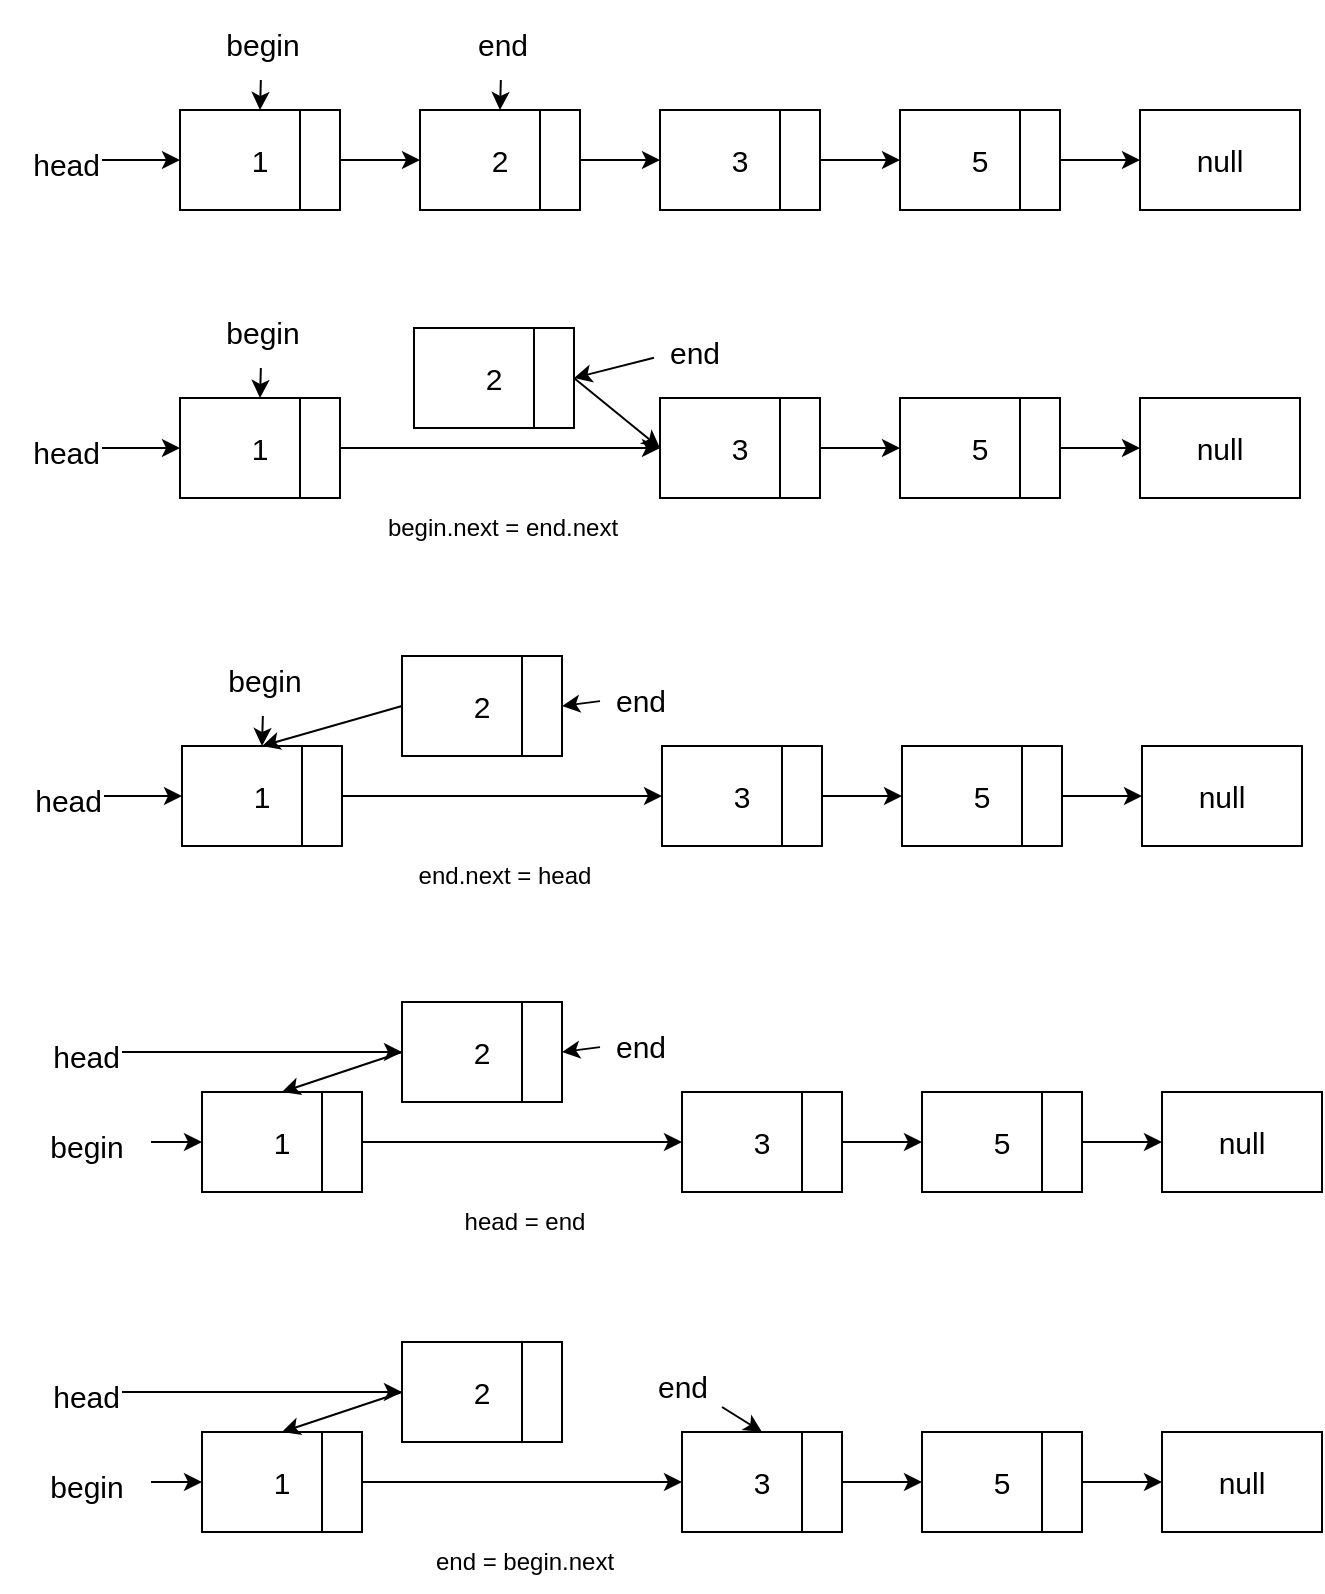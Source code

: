 <mxfile>
    <diagram id="wkf0cXrrHEmZgcqCS4pQ" name="第 1 页">
        <mxGraphModel dx="1847" dy="1961" grid="1" gridSize="10" guides="1" tooltips="1" connect="1" arrows="1" fold="1" page="1" pageScale="1" pageWidth="827" pageHeight="1169" math="0" shadow="0">
            <root>
                <mxCell id="0"/>
                <mxCell id="1" parent="0"/>
                <mxCell id="2" value="" style="edgeStyle=none;html=1;fontSize=8;" parent="1" source="3" target="5" edge="1">
                    <mxGeometry relative="1" as="geometry"/>
                </mxCell>
                <mxCell id="3" value="&lt;font style=&quot;font-size: 15px;&quot;&gt;1&lt;/font&gt;" style="shape=internalStorage;whiteSpace=wrap;html=1;backgroundOutline=1;strokeColor=default;fontSize=8;dx=60;dy=0;" parent="1" vertex="1">
                    <mxGeometry x="-670" y="-9" width="80" height="50" as="geometry"/>
                </mxCell>
                <mxCell id="4" value="" style="edgeStyle=none;html=1;fontSize=8;" parent="1" source="5" target="7" edge="1">
                    <mxGeometry relative="1" as="geometry"/>
                </mxCell>
                <mxCell id="5" value="&lt;font style=&quot;font-size: 15px;&quot;&gt;2&lt;/font&gt;" style="shape=internalStorage;whiteSpace=wrap;html=1;backgroundOutline=1;strokeColor=default;fontSize=8;dx=60;dy=0;" parent="1" vertex="1">
                    <mxGeometry x="-550" y="-9" width="80" height="50" as="geometry"/>
                </mxCell>
                <mxCell id="6" value="" style="edgeStyle=none;html=1;fontSize=15;" parent="1" source="7" target="9" edge="1">
                    <mxGeometry relative="1" as="geometry"/>
                </mxCell>
                <mxCell id="7" value="&lt;font style=&quot;font-size: 15px;&quot;&gt;3&lt;/font&gt;" style="shape=internalStorage;whiteSpace=wrap;html=1;backgroundOutline=1;strokeColor=default;fontSize=8;dx=60;dy=0;" parent="1" vertex="1">
                    <mxGeometry x="-430" y="-9" width="80" height="50" as="geometry"/>
                </mxCell>
                <mxCell id="8" value="" style="edgeStyle=none;html=1;fontSize=15;" parent="1" source="9" target="10" edge="1">
                    <mxGeometry relative="1" as="geometry"/>
                </mxCell>
                <mxCell id="9" value="&lt;font style=&quot;font-size: 15px;&quot;&gt;5&lt;/font&gt;" style="shape=internalStorage;whiteSpace=wrap;html=1;backgroundOutline=1;strokeColor=default;fontSize=8;dx=60;dy=0;" parent="1" vertex="1">
                    <mxGeometry x="-310" y="-9" width="80" height="50" as="geometry"/>
                </mxCell>
                <mxCell id="10" value="&lt;font style=&quot;font-size: 15px;&quot;&gt;null&lt;/font&gt;" style="shape=internalStorage;whiteSpace=wrap;html=1;backgroundOutline=1;strokeColor=default;fontSize=8;dx=80;dy=0;" parent="1" vertex="1">
                    <mxGeometry x="-190" y="-9" width="80" height="50" as="geometry"/>
                </mxCell>
                <mxCell id="12" value="" style="edgeStyle=none;html=1;fontSize=15;" parent="1" source="13" target="3" edge="1">
                    <mxGeometry relative="1" as="geometry"/>
                </mxCell>
                <mxCell id="13" value="&lt;font style=&quot;font-size: 15px; font-weight: normal;&quot;&gt;head&lt;/font&gt;" style="text;strokeColor=none;fillColor=none;html=1;fontSize=24;fontStyle=1;verticalAlign=middle;align=right;" parent="1" vertex="1">
                    <mxGeometry x="-760" y="-4" width="51" height="40" as="geometry"/>
                </mxCell>
                <mxCell id="86" value="" style="edgeStyle=none;html=1;entryX=0.5;entryY=0;entryDx=0;entryDy=0;" edge="1" parent="1" source="85" target="3">
                    <mxGeometry relative="1" as="geometry"/>
                </mxCell>
                <mxCell id="85" value="&lt;font style=&quot;font-size: 15px; font-weight: normal;&quot;&gt;begin&lt;/font&gt;" style="text;strokeColor=none;fillColor=none;html=1;fontSize=24;fontStyle=1;verticalAlign=middle;align=center;" vertex="1" parent="1">
                    <mxGeometry x="-679" y="-64" width="100" height="40" as="geometry"/>
                </mxCell>
                <mxCell id="89" value="" style="edgeStyle=none;html=1;entryX=0.5;entryY=0;entryDx=0;entryDy=0;" edge="1" parent="1" source="87" target="5">
                    <mxGeometry relative="1" as="geometry">
                        <mxPoint x="-509" y="-144" as="targetPoint"/>
                    </mxGeometry>
                </mxCell>
                <mxCell id="87" value="&lt;font style=&quot;font-size: 15px; font-weight: normal;&quot;&gt;end&lt;br&gt;&lt;/font&gt;" style="text;strokeColor=none;fillColor=none;html=1;fontSize=24;fontStyle=1;verticalAlign=middle;align=center;" vertex="1" parent="1">
                    <mxGeometry x="-559" y="-64" width="100" height="40" as="geometry"/>
                </mxCell>
                <mxCell id="105" value="" style="edgeStyle=none;html=1;entryX=0;entryY=0.5;entryDx=0;entryDy=0;" edge="1" parent="1" source="91" target="95">
                    <mxGeometry relative="1" as="geometry"/>
                </mxCell>
                <mxCell id="91" value="&lt;font style=&quot;font-size: 15px;&quot;&gt;1&lt;/font&gt;" style="shape=internalStorage;whiteSpace=wrap;html=1;backgroundOutline=1;strokeColor=default;fontSize=8;dx=60;dy=0;" vertex="1" parent="1">
                    <mxGeometry x="-670" y="135" width="80" height="50" as="geometry"/>
                </mxCell>
                <mxCell id="106" value="" style="edgeStyle=none;html=1;entryX=0;entryY=0.5;entryDx=0;entryDy=0;exitX=1;exitY=0.5;exitDx=0;exitDy=0;" edge="1" parent="1" source="93" target="95">
                    <mxGeometry relative="1" as="geometry"/>
                </mxCell>
                <mxCell id="93" value="&lt;font style=&quot;font-size: 15px;&quot;&gt;2&lt;/font&gt;" style="shape=internalStorage;whiteSpace=wrap;html=1;backgroundOutline=1;strokeColor=default;fontSize=8;dx=60;dy=0;" vertex="1" parent="1">
                    <mxGeometry x="-553" y="100" width="80" height="50" as="geometry"/>
                </mxCell>
                <mxCell id="94" value="" style="edgeStyle=none;html=1;fontSize=15;" edge="1" parent="1" source="95" target="97">
                    <mxGeometry relative="1" as="geometry"/>
                </mxCell>
                <mxCell id="95" value="&lt;font style=&quot;font-size: 15px;&quot;&gt;3&lt;/font&gt;" style="shape=internalStorage;whiteSpace=wrap;html=1;backgroundOutline=1;strokeColor=default;fontSize=8;dx=60;dy=0;" vertex="1" parent="1">
                    <mxGeometry x="-430" y="135" width="80" height="50" as="geometry"/>
                </mxCell>
                <mxCell id="96" value="" style="edgeStyle=none;html=1;fontSize=15;" edge="1" parent="1" source="97" target="98">
                    <mxGeometry relative="1" as="geometry"/>
                </mxCell>
                <mxCell id="97" value="&lt;font style=&quot;font-size: 15px;&quot;&gt;5&lt;/font&gt;" style="shape=internalStorage;whiteSpace=wrap;html=1;backgroundOutline=1;strokeColor=default;fontSize=8;dx=60;dy=0;" vertex="1" parent="1">
                    <mxGeometry x="-310" y="135" width="80" height="50" as="geometry"/>
                </mxCell>
                <mxCell id="98" value="&lt;font style=&quot;font-size: 15px;&quot;&gt;null&lt;/font&gt;" style="shape=internalStorage;whiteSpace=wrap;html=1;backgroundOutline=1;strokeColor=default;fontSize=8;dx=80;dy=0;" vertex="1" parent="1">
                    <mxGeometry x="-190" y="135" width="80" height="50" as="geometry"/>
                </mxCell>
                <mxCell id="99" value="" style="edgeStyle=none;html=1;fontSize=15;" edge="1" parent="1" source="100" target="91">
                    <mxGeometry relative="1" as="geometry"/>
                </mxCell>
                <mxCell id="100" value="&lt;font style=&quot;font-size: 15px; font-weight: normal;&quot;&gt;head&lt;/font&gt;" style="text;strokeColor=none;fillColor=none;html=1;fontSize=24;fontStyle=1;verticalAlign=middle;align=right;" vertex="1" parent="1">
                    <mxGeometry x="-760" y="140" width="51" height="40" as="geometry"/>
                </mxCell>
                <mxCell id="101" value="" style="edgeStyle=none;html=1;entryX=0.5;entryY=0;entryDx=0;entryDy=0;" edge="1" parent="1" source="102" target="91">
                    <mxGeometry relative="1" as="geometry"/>
                </mxCell>
                <mxCell id="102" value="&lt;font style=&quot;font-size: 15px; font-weight: normal;&quot;&gt;begin&lt;/font&gt;" style="text;strokeColor=none;fillColor=none;html=1;fontSize=24;fontStyle=1;verticalAlign=middle;align=center;" vertex="1" parent="1">
                    <mxGeometry x="-679" y="80" width="100" height="40" as="geometry"/>
                </mxCell>
                <mxCell id="103" value="" style="edgeStyle=none;html=1;entryX=1;entryY=0.5;entryDx=0;entryDy=0;" edge="1" parent="1" source="104" target="93">
                    <mxGeometry relative="1" as="geometry">
                        <mxPoint x="-510" y="-60" as="targetPoint"/>
                    </mxGeometry>
                </mxCell>
                <mxCell id="104" value="&lt;font style=&quot;font-size: 15px; font-weight: normal;&quot;&gt;end&lt;br&gt;&lt;/font&gt;" style="text;strokeColor=none;fillColor=none;html=1;fontSize=24;fontStyle=1;verticalAlign=middle;align=center;" vertex="1" parent="1">
                    <mxGeometry x="-433" y="90" width="39" height="40" as="geometry"/>
                </mxCell>
                <mxCell id="107" value="begin.next = end.next" style="text;html=1;align=center;verticalAlign=middle;resizable=0;points=[];autosize=1;strokeColor=none;fillColor=none;" vertex="1" parent="1">
                    <mxGeometry x="-579" y="185" width="140" height="30" as="geometry"/>
                </mxCell>
                <mxCell id="108" value="" style="edgeStyle=none;html=1;entryX=0;entryY=0.5;entryDx=0;entryDy=0;" edge="1" parent="1" source="109" target="113">
                    <mxGeometry relative="1" as="geometry"/>
                </mxCell>
                <mxCell id="109" value="&lt;font style=&quot;font-size: 15px;&quot;&gt;1&lt;/font&gt;" style="shape=internalStorage;whiteSpace=wrap;html=1;backgroundOutline=1;strokeColor=default;fontSize=8;dx=60;dy=0;" vertex="1" parent="1">
                    <mxGeometry x="-669" y="309" width="80" height="50" as="geometry"/>
                </mxCell>
                <mxCell id="110" value="" style="edgeStyle=none;html=1;entryX=0.5;entryY=0;entryDx=0;entryDy=0;exitX=0;exitY=0.5;exitDx=0;exitDy=0;" edge="1" parent="1" source="111" target="109">
                    <mxGeometry relative="1" as="geometry">
                        <mxPoint x="-560" y="274" as="sourcePoint"/>
                    </mxGeometry>
                </mxCell>
                <mxCell id="111" value="&lt;font style=&quot;font-size: 15px;&quot;&gt;2&lt;/font&gt;" style="shape=internalStorage;whiteSpace=wrap;html=1;backgroundOutline=1;strokeColor=default;fontSize=8;dx=60;dy=0;" vertex="1" parent="1">
                    <mxGeometry x="-559" y="264" width="80" height="50" as="geometry"/>
                </mxCell>
                <mxCell id="112" value="" style="edgeStyle=none;html=1;fontSize=15;" edge="1" parent="1" source="113" target="115">
                    <mxGeometry relative="1" as="geometry"/>
                </mxCell>
                <mxCell id="113" value="&lt;font style=&quot;font-size: 15px;&quot;&gt;3&lt;/font&gt;" style="shape=internalStorage;whiteSpace=wrap;html=1;backgroundOutline=1;strokeColor=default;fontSize=8;dx=60;dy=0;" vertex="1" parent="1">
                    <mxGeometry x="-429" y="309" width="80" height="50" as="geometry"/>
                </mxCell>
                <mxCell id="114" value="" style="edgeStyle=none;html=1;fontSize=15;" edge="1" parent="1" source="115" target="116">
                    <mxGeometry relative="1" as="geometry"/>
                </mxCell>
                <mxCell id="115" value="&lt;font style=&quot;font-size: 15px;&quot;&gt;5&lt;/font&gt;" style="shape=internalStorage;whiteSpace=wrap;html=1;backgroundOutline=1;strokeColor=default;fontSize=8;dx=60;dy=0;" vertex="1" parent="1">
                    <mxGeometry x="-309" y="309" width="80" height="50" as="geometry"/>
                </mxCell>
                <mxCell id="116" value="&lt;font style=&quot;font-size: 15px;&quot;&gt;null&lt;/font&gt;" style="shape=internalStorage;whiteSpace=wrap;html=1;backgroundOutline=1;strokeColor=default;fontSize=8;dx=80;dy=0;" vertex="1" parent="1">
                    <mxGeometry x="-189" y="309" width="80" height="50" as="geometry"/>
                </mxCell>
                <mxCell id="117" value="" style="edgeStyle=none;html=1;fontSize=15;" edge="1" parent="1" source="118" target="109">
                    <mxGeometry relative="1" as="geometry"/>
                </mxCell>
                <mxCell id="118" value="&lt;font style=&quot;font-size: 15px; font-weight: normal;&quot;&gt;head&lt;/font&gt;" style="text;strokeColor=none;fillColor=none;html=1;fontSize=24;fontStyle=1;verticalAlign=middle;align=right;" vertex="1" parent="1">
                    <mxGeometry x="-759" y="314" width="51" height="40" as="geometry"/>
                </mxCell>
                <mxCell id="119" value="" style="edgeStyle=none;html=1;entryX=0.5;entryY=0;entryDx=0;entryDy=0;" edge="1" parent="1" source="120" target="109">
                    <mxGeometry relative="1" as="geometry"/>
                </mxCell>
                <mxCell id="120" value="&lt;font style=&quot;font-size: 15px; font-weight: normal;&quot;&gt;begin&lt;/font&gt;" style="text;strokeColor=none;fillColor=none;html=1;fontSize=24;fontStyle=1;verticalAlign=middle;align=center;" vertex="1" parent="1">
                    <mxGeometry x="-678" y="254" width="100" height="40" as="geometry"/>
                </mxCell>
                <mxCell id="121" value="" style="edgeStyle=none;html=1;entryX=1;entryY=0.5;entryDx=0;entryDy=0;" edge="1" parent="1" source="122" target="111">
                    <mxGeometry relative="1" as="geometry">
                        <mxPoint x="-509" y="114" as="targetPoint"/>
                    </mxGeometry>
                </mxCell>
                <mxCell id="122" value="&lt;font style=&quot;font-size: 15px; font-weight: normal;&quot;&gt;end&lt;br&gt;&lt;/font&gt;" style="text;strokeColor=none;fillColor=none;html=1;fontSize=24;fontStyle=1;verticalAlign=middle;align=center;" vertex="1" parent="1">
                    <mxGeometry x="-460" y="264" width="40" height="40" as="geometry"/>
                </mxCell>
                <mxCell id="123" value="end.next = head" style="text;html=1;align=center;verticalAlign=middle;resizable=0;points=[];autosize=1;strokeColor=none;fillColor=none;" vertex="1" parent="1">
                    <mxGeometry x="-563" y="359" width="110" height="30" as="geometry"/>
                </mxCell>
                <mxCell id="124" value="" style="edgeStyle=none;html=1;entryX=0;entryY=0.5;entryDx=0;entryDy=0;" edge="1" parent="1" source="125" target="129">
                    <mxGeometry relative="1" as="geometry"/>
                </mxCell>
                <mxCell id="125" value="&lt;font style=&quot;font-size: 15px;&quot;&gt;1&lt;/font&gt;" style="shape=internalStorage;whiteSpace=wrap;html=1;backgroundOutline=1;strokeColor=default;fontSize=8;dx=60;dy=0;" vertex="1" parent="1">
                    <mxGeometry x="-659" y="482" width="80" height="50" as="geometry"/>
                </mxCell>
                <mxCell id="126" value="" style="edgeStyle=none;html=1;entryX=0.5;entryY=0;entryDx=0;entryDy=0;exitX=0;exitY=0.5;exitDx=0;exitDy=0;" edge="1" parent="1" target="125" source="127">
                    <mxGeometry relative="1" as="geometry">
                        <mxPoint x="-550" y="447" as="sourcePoint"/>
                    </mxGeometry>
                </mxCell>
                <mxCell id="127" value="&lt;font style=&quot;font-size: 15px;&quot;&gt;2&lt;/font&gt;" style="shape=internalStorage;whiteSpace=wrap;html=1;backgroundOutline=1;strokeColor=default;fontSize=8;dx=60;dy=0;" vertex="1" parent="1">
                    <mxGeometry x="-559" y="437" width="80" height="50" as="geometry"/>
                </mxCell>
                <mxCell id="128" value="" style="edgeStyle=none;html=1;fontSize=15;" edge="1" parent="1" source="129" target="131">
                    <mxGeometry relative="1" as="geometry"/>
                </mxCell>
                <mxCell id="129" value="&lt;font style=&quot;font-size: 15px;&quot;&gt;3&lt;/font&gt;" style="shape=internalStorage;whiteSpace=wrap;html=1;backgroundOutline=1;strokeColor=default;fontSize=8;dx=60;dy=0;" vertex="1" parent="1">
                    <mxGeometry x="-419" y="482" width="80" height="50" as="geometry"/>
                </mxCell>
                <mxCell id="130" value="" style="edgeStyle=none;html=1;fontSize=15;" edge="1" parent="1" source="131" target="132">
                    <mxGeometry relative="1" as="geometry"/>
                </mxCell>
                <mxCell id="131" value="&lt;font style=&quot;font-size: 15px;&quot;&gt;5&lt;/font&gt;" style="shape=internalStorage;whiteSpace=wrap;html=1;backgroundOutline=1;strokeColor=default;fontSize=8;dx=60;dy=0;" vertex="1" parent="1">
                    <mxGeometry x="-299" y="482" width="80" height="50" as="geometry"/>
                </mxCell>
                <mxCell id="132" value="&lt;font style=&quot;font-size: 15px;&quot;&gt;null&lt;/font&gt;" style="shape=internalStorage;whiteSpace=wrap;html=1;backgroundOutline=1;strokeColor=default;fontSize=8;dx=80;dy=0;" vertex="1" parent="1">
                    <mxGeometry x="-179" y="482" width="80" height="50" as="geometry"/>
                </mxCell>
                <mxCell id="133" value="" style="edgeStyle=none;html=1;fontSize=15;entryX=0;entryY=0.5;entryDx=0;entryDy=0;" edge="1" parent="1" source="134" target="127">
                    <mxGeometry relative="1" as="geometry"/>
                </mxCell>
                <mxCell id="134" value="&lt;font style=&quot;font-size: 15px; font-weight: normal;&quot;&gt;head&lt;/font&gt;" style="text;strokeColor=none;fillColor=none;html=1;fontSize=24;fontStyle=1;verticalAlign=middle;align=right;" vertex="1" parent="1">
                    <mxGeometry x="-750" y="442" width="51" height="40" as="geometry"/>
                </mxCell>
                <mxCell id="135" value="" style="edgeStyle=none;html=1;entryX=0;entryY=0.5;entryDx=0;entryDy=0;" edge="1" parent="1" source="136" target="125">
                    <mxGeometry relative="1" as="geometry"/>
                </mxCell>
                <mxCell id="136" value="&lt;font style=&quot;font-size: 15px; font-weight: normal;&quot;&gt;begin&lt;/font&gt;" style="text;strokeColor=none;fillColor=none;html=1;fontSize=24;fontStyle=1;verticalAlign=middle;align=center;" vertex="1" parent="1">
                    <mxGeometry x="-750" y="487" width="65.5" height="40" as="geometry"/>
                </mxCell>
                <mxCell id="137" value="" style="edgeStyle=none;html=1;entryX=1;entryY=0.5;entryDx=0;entryDy=0;" edge="1" parent="1" source="138" target="127">
                    <mxGeometry relative="1" as="geometry">
                        <mxPoint x="-499" y="287" as="targetPoint"/>
                    </mxGeometry>
                </mxCell>
                <mxCell id="138" value="&lt;font style=&quot;font-size: 15px; font-weight: normal;&quot;&gt;end&lt;br&gt;&lt;/font&gt;" style="text;strokeColor=none;fillColor=none;html=1;fontSize=24;fontStyle=1;verticalAlign=middle;align=center;" vertex="1" parent="1">
                    <mxGeometry x="-460" y="437" width="40" height="40" as="geometry"/>
                </mxCell>
                <mxCell id="139" value="head = end" style="text;html=1;align=center;verticalAlign=middle;resizable=0;points=[];autosize=1;strokeColor=none;fillColor=none;" vertex="1" parent="1">
                    <mxGeometry x="-538" y="532" width="80" height="30" as="geometry"/>
                </mxCell>
                <mxCell id="143" value="" style="edgeStyle=none;html=1;entryX=0;entryY=0.5;entryDx=0;entryDy=0;" edge="1" parent="1" source="144" target="148">
                    <mxGeometry relative="1" as="geometry"/>
                </mxCell>
                <mxCell id="144" value="&lt;font style=&quot;font-size: 15px;&quot;&gt;1&lt;/font&gt;" style="shape=internalStorage;whiteSpace=wrap;html=1;backgroundOutline=1;strokeColor=default;fontSize=8;dx=60;dy=0;" vertex="1" parent="1">
                    <mxGeometry x="-659" y="652" width="80" height="50" as="geometry"/>
                </mxCell>
                <mxCell id="145" value="" style="edgeStyle=none;html=1;entryX=0.5;entryY=0;entryDx=0;entryDy=0;exitX=0;exitY=0.5;exitDx=0;exitDy=0;" edge="1" parent="1" source="146" target="144">
                    <mxGeometry relative="1" as="geometry">
                        <mxPoint x="-550" y="617" as="sourcePoint"/>
                    </mxGeometry>
                </mxCell>
                <mxCell id="146" value="&lt;font style=&quot;font-size: 15px;&quot;&gt;2&lt;/font&gt;" style="shape=internalStorage;whiteSpace=wrap;html=1;backgroundOutline=1;strokeColor=default;fontSize=8;dx=60;dy=0;" vertex="1" parent="1">
                    <mxGeometry x="-559" y="607" width="80" height="50" as="geometry"/>
                </mxCell>
                <mxCell id="147" value="" style="edgeStyle=none;html=1;fontSize=15;" edge="1" parent="1" source="148" target="150">
                    <mxGeometry relative="1" as="geometry"/>
                </mxCell>
                <mxCell id="148" value="&lt;font style=&quot;font-size: 15px;&quot;&gt;3&lt;/font&gt;" style="shape=internalStorage;whiteSpace=wrap;html=1;backgroundOutline=1;strokeColor=default;fontSize=8;dx=60;dy=0;" vertex="1" parent="1">
                    <mxGeometry x="-419" y="652" width="80" height="50" as="geometry"/>
                </mxCell>
                <mxCell id="149" value="" style="edgeStyle=none;html=1;fontSize=15;" edge="1" parent="1" source="150" target="151">
                    <mxGeometry relative="1" as="geometry"/>
                </mxCell>
                <mxCell id="150" value="&lt;font style=&quot;font-size: 15px;&quot;&gt;5&lt;/font&gt;" style="shape=internalStorage;whiteSpace=wrap;html=1;backgroundOutline=1;strokeColor=default;fontSize=8;dx=60;dy=0;" vertex="1" parent="1">
                    <mxGeometry x="-299" y="652" width="80" height="50" as="geometry"/>
                </mxCell>
                <mxCell id="151" value="&lt;font style=&quot;font-size: 15px;&quot;&gt;null&lt;/font&gt;" style="shape=internalStorage;whiteSpace=wrap;html=1;backgroundOutline=1;strokeColor=default;fontSize=8;dx=80;dy=0;" vertex="1" parent="1">
                    <mxGeometry x="-179" y="652" width="80" height="50" as="geometry"/>
                </mxCell>
                <mxCell id="152" value="" style="edgeStyle=none;html=1;fontSize=15;entryX=0;entryY=0.5;entryDx=0;entryDy=0;" edge="1" parent="1" source="153" target="146">
                    <mxGeometry relative="1" as="geometry"/>
                </mxCell>
                <mxCell id="153" value="&lt;font style=&quot;font-size: 15px; font-weight: normal;&quot;&gt;head&lt;/font&gt;" style="text;strokeColor=none;fillColor=none;html=1;fontSize=24;fontStyle=1;verticalAlign=middle;align=right;" vertex="1" parent="1">
                    <mxGeometry x="-750" y="612" width="51" height="40" as="geometry"/>
                </mxCell>
                <mxCell id="154" value="" style="edgeStyle=none;html=1;entryX=0;entryY=0.5;entryDx=0;entryDy=0;" edge="1" parent="1" source="155" target="144">
                    <mxGeometry relative="1" as="geometry"/>
                </mxCell>
                <mxCell id="155" value="&lt;font style=&quot;font-size: 15px; font-weight: normal;&quot;&gt;begin&lt;/font&gt;" style="text;strokeColor=none;fillColor=none;html=1;fontSize=24;fontStyle=1;verticalAlign=middle;align=center;" vertex="1" parent="1">
                    <mxGeometry x="-750" y="657" width="65.5" height="40" as="geometry"/>
                </mxCell>
                <mxCell id="156" value="" style="edgeStyle=none;html=1;entryX=0.5;entryY=0;entryDx=0;entryDy=0;" edge="1" parent="1" source="157" target="148">
                    <mxGeometry relative="1" as="geometry">
                        <mxPoint x="-499" y="457" as="targetPoint"/>
                    </mxGeometry>
                </mxCell>
                <mxCell id="157" value="&lt;font style=&quot;font-size: 15px; font-weight: normal;&quot;&gt;end&lt;br&gt;&lt;/font&gt;" style="text;strokeColor=none;fillColor=none;html=1;fontSize=24;fontStyle=1;verticalAlign=middle;align=center;" vertex="1" parent="1">
                    <mxGeometry x="-439" y="607" width="40" height="40" as="geometry"/>
                </mxCell>
                <mxCell id="158" value="end = begin.next" style="text;html=1;align=center;verticalAlign=middle;resizable=0;points=[];autosize=1;strokeColor=none;fillColor=none;" vertex="1" parent="1">
                    <mxGeometry x="-553" y="702" width="110" height="30" as="geometry"/>
                </mxCell>
            </root>
        </mxGraphModel>
    </diagram>
</mxfile>